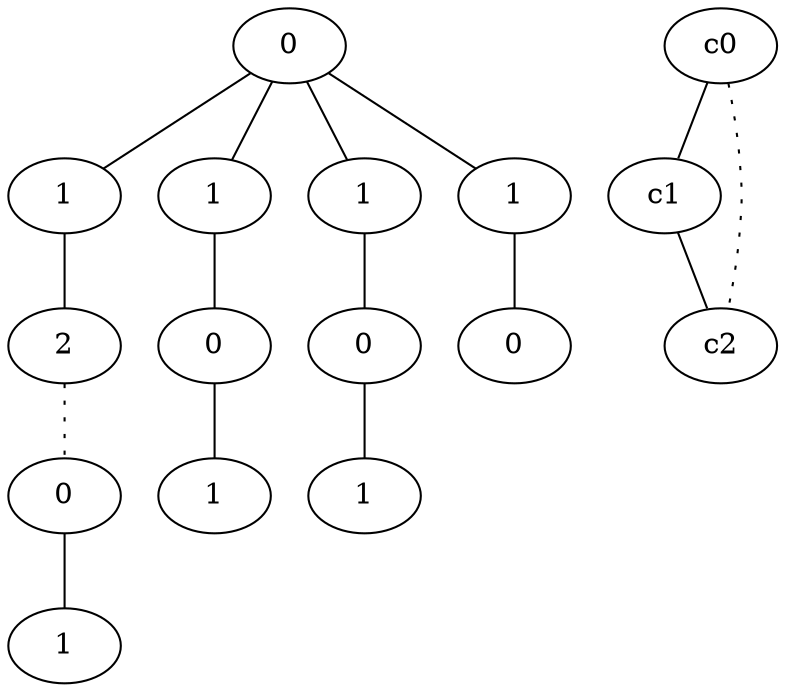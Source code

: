 graph {
a0[label=0];
a1[label=1];
a2[label=2];
a3[label=0];
a4[label=1];
a5[label=1];
a6[label=0];
a7[label=1];
a8[label=1];
a9[label=0];
a10[label=1];
a11[label=1];
a12[label=0];
a0 -- a1;
a0 -- a5;
a0 -- a8;
a0 -- a11;
a1 -- a2;
a2 -- a3 [style=dotted];
a3 -- a4;
a5 -- a6;
a6 -- a7;
a8 -- a9;
a9 -- a10;
a11 -- a12;
c0 -- c1;
c0 -- c2 [style=dotted];
c1 -- c2;
}
